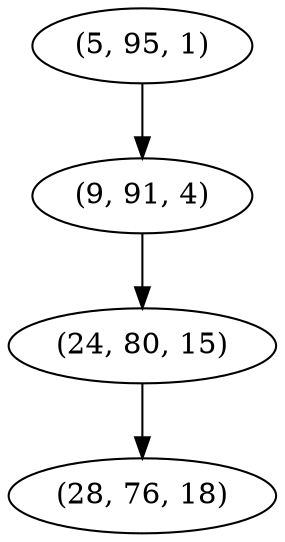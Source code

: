 digraph tree {
    "(5, 95, 1)";
    "(9, 91, 4)";
    "(24, 80, 15)";
    "(28, 76, 18)";
    "(5, 95, 1)" -> "(9, 91, 4)";
    "(9, 91, 4)" -> "(24, 80, 15)";
    "(24, 80, 15)" -> "(28, 76, 18)";
}
